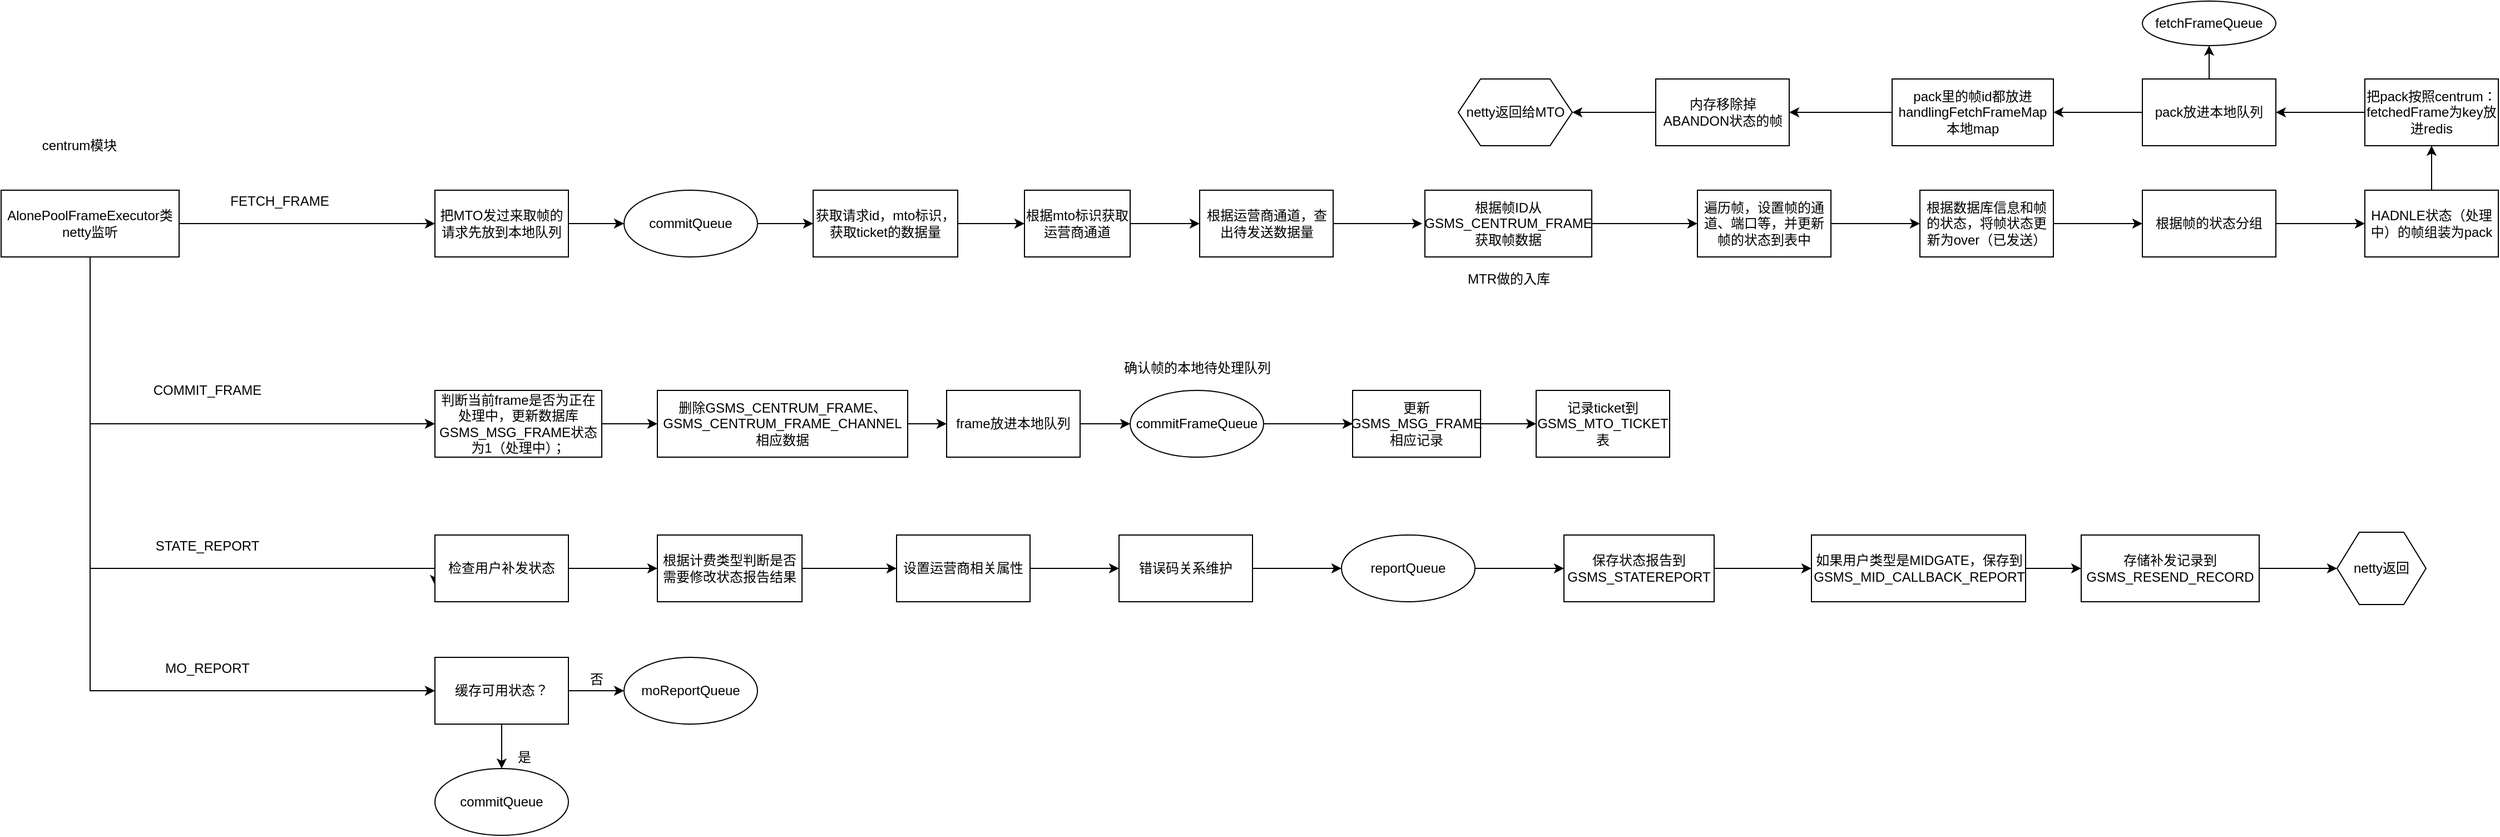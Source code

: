<mxfile version="16.4.11" type="github">
  <diagram id="NArSTjgk6fB1Y-mOn16n" name="第 1 页">
    <mxGraphModel dx="1394" dy="616" grid="1" gridSize="10" guides="1" tooltips="1" connect="1" arrows="1" fold="1" page="1" pageScale="1" pageWidth="827" pageHeight="1169" math="0" shadow="0">
      <root>
        <mxCell id="0" />
        <mxCell id="1" parent="0" />
        <mxCell id="159618QsnPJDQl67N11D-3" value="" style="edgeStyle=orthogonalEdgeStyle;rounded=0;orthogonalLoop=1;jettySize=auto;html=1;" edge="1" parent="1" source="159618QsnPJDQl67N11D-1" target="159618QsnPJDQl67N11D-2">
          <mxGeometry relative="1" as="geometry" />
        </mxCell>
        <mxCell id="159618QsnPJDQl67N11D-41" value="" style="edgeStyle=orthogonalEdgeStyle;rounded=0;orthogonalLoop=1;jettySize=auto;html=1;" edge="1" parent="1" source="159618QsnPJDQl67N11D-1" target="159618QsnPJDQl67N11D-40">
          <mxGeometry relative="1" as="geometry">
            <Array as="points">
              <mxPoint x="120" y="470" />
            </Array>
          </mxGeometry>
        </mxCell>
        <mxCell id="159618QsnPJDQl67N11D-56" style="edgeStyle=orthogonalEdgeStyle;rounded=0;orthogonalLoop=1;jettySize=auto;html=1;entryX=0;entryY=0.75;entryDx=0;entryDy=0;" edge="1" parent="1" source="159618QsnPJDQl67N11D-1" target="159618QsnPJDQl67N11D-54">
          <mxGeometry relative="1" as="geometry">
            <Array as="points">
              <mxPoint x="120" y="600" />
              <mxPoint x="430" y="600" />
            </Array>
          </mxGeometry>
        </mxCell>
        <mxCell id="159618QsnPJDQl67N11D-76" style="edgeStyle=orthogonalEdgeStyle;rounded=0;orthogonalLoop=1;jettySize=auto;html=1;entryX=0;entryY=0.5;entryDx=0;entryDy=0;" edge="1" parent="1" source="159618QsnPJDQl67N11D-1" target="159618QsnPJDQl67N11D-67">
          <mxGeometry relative="1" as="geometry">
            <Array as="points">
              <mxPoint x="120" y="710" />
            </Array>
          </mxGeometry>
        </mxCell>
        <mxCell id="159618QsnPJDQl67N11D-1" value="AlonePoolFrameExecutor类netty监听" style="whiteSpace=wrap;html=1;" vertex="1" parent="1">
          <mxGeometry x="40" y="260" width="160" height="60" as="geometry" />
        </mxCell>
        <mxCell id="159618QsnPJDQl67N11D-6" value="" style="edgeStyle=orthogonalEdgeStyle;rounded=0;orthogonalLoop=1;jettySize=auto;html=1;" edge="1" parent="1" source="159618QsnPJDQl67N11D-2" target="159618QsnPJDQl67N11D-5">
          <mxGeometry relative="1" as="geometry" />
        </mxCell>
        <mxCell id="159618QsnPJDQl67N11D-2" value="把MTO发过来取帧的请求先放到本地队列" style="whiteSpace=wrap;html=1;" vertex="1" parent="1">
          <mxGeometry x="430" y="260" width="120" height="60" as="geometry" />
        </mxCell>
        <mxCell id="159618QsnPJDQl67N11D-4" value="FETCH_FRAME" style="text;html=1;align=center;verticalAlign=middle;resizable=0;points=[];autosize=1;strokeColor=none;fillColor=none;" vertex="1" parent="1">
          <mxGeometry x="240" y="260" width="100" height="20" as="geometry" />
        </mxCell>
        <mxCell id="159618QsnPJDQl67N11D-8" value="" style="edgeStyle=orthogonalEdgeStyle;rounded=0;orthogonalLoop=1;jettySize=auto;html=1;" edge="1" parent="1" source="159618QsnPJDQl67N11D-5" target="159618QsnPJDQl67N11D-7">
          <mxGeometry relative="1" as="geometry" />
        </mxCell>
        <mxCell id="159618QsnPJDQl67N11D-5" value="commitQueue" style="ellipse;whiteSpace=wrap;html=1;" vertex="1" parent="1">
          <mxGeometry x="600" y="260" width="120" height="60" as="geometry" />
        </mxCell>
        <mxCell id="159618QsnPJDQl67N11D-10" value="" style="edgeStyle=orthogonalEdgeStyle;rounded=0;orthogonalLoop=1;jettySize=auto;html=1;" edge="1" parent="1" source="159618QsnPJDQl67N11D-7" target="159618QsnPJDQl67N11D-9">
          <mxGeometry relative="1" as="geometry" />
        </mxCell>
        <mxCell id="159618QsnPJDQl67N11D-7" value="获取请求id，mto标识，获取ticket的数据量" style="whiteSpace=wrap;html=1;" vertex="1" parent="1">
          <mxGeometry x="770" y="260" width="130" height="60" as="geometry" />
        </mxCell>
        <mxCell id="159618QsnPJDQl67N11D-12" value="" style="edgeStyle=orthogonalEdgeStyle;rounded=0;orthogonalLoop=1;jettySize=auto;html=1;" edge="1" parent="1" source="159618QsnPJDQl67N11D-9" target="159618QsnPJDQl67N11D-11">
          <mxGeometry relative="1" as="geometry" />
        </mxCell>
        <mxCell id="159618QsnPJDQl67N11D-9" value="根据mto标识获取运营商通道" style="whiteSpace=wrap;html=1;" vertex="1" parent="1">
          <mxGeometry x="960" y="260" width="95" height="60" as="geometry" />
        </mxCell>
        <mxCell id="159618QsnPJDQl67N11D-14" value="" style="edgeStyle=orthogonalEdgeStyle;rounded=0;orthogonalLoop=1;jettySize=auto;html=1;" edge="1" parent="1" source="159618QsnPJDQl67N11D-11">
          <mxGeometry relative="1" as="geometry">
            <mxPoint x="1317.5" y="290" as="targetPoint" />
          </mxGeometry>
        </mxCell>
        <mxCell id="159618QsnPJDQl67N11D-11" value="根据运营商通道，查出待发送数据量" style="whiteSpace=wrap;html=1;" vertex="1" parent="1">
          <mxGeometry x="1117.5" y="260" width="120" height="60" as="geometry" />
        </mxCell>
        <mxCell id="159618QsnPJDQl67N11D-17" value="" style="edgeStyle=orthogonalEdgeStyle;rounded=0;orthogonalLoop=1;jettySize=auto;html=1;" edge="1" parent="1" source="159618QsnPJDQl67N11D-15" target="159618QsnPJDQl67N11D-16">
          <mxGeometry relative="1" as="geometry" />
        </mxCell>
        <mxCell id="159618QsnPJDQl67N11D-15" value="根据帧ID从GSMS_CENTRUM_FRAME获取帧数据" style="whiteSpace=wrap;html=1;" vertex="1" parent="1">
          <mxGeometry x="1320" y="260" width="150" height="60" as="geometry" />
        </mxCell>
        <mxCell id="159618QsnPJDQl67N11D-22" value="" style="edgeStyle=orthogonalEdgeStyle;rounded=0;orthogonalLoop=1;jettySize=auto;html=1;" edge="1" parent="1" source="159618QsnPJDQl67N11D-16" target="159618QsnPJDQl67N11D-21">
          <mxGeometry relative="1" as="geometry" />
        </mxCell>
        <mxCell id="159618QsnPJDQl67N11D-16" value="遍历帧，设置帧的通道、端口等，并更新帧的状态到表中" style="whiteSpace=wrap;html=1;" vertex="1" parent="1">
          <mxGeometry x="1565" y="260" width="120" height="60" as="geometry" />
        </mxCell>
        <mxCell id="159618QsnPJDQl67N11D-18" value="MTR做的入库" style="text;html=1;align=center;verticalAlign=middle;resizable=0;points=[];autosize=1;strokeColor=none;fillColor=none;" vertex="1" parent="1">
          <mxGeometry x="1350" y="330" width="90" height="20" as="geometry" />
        </mxCell>
        <mxCell id="159618QsnPJDQl67N11D-24" value="" style="edgeStyle=orthogonalEdgeStyle;rounded=0;orthogonalLoop=1;jettySize=auto;html=1;" edge="1" parent="1" source="159618QsnPJDQl67N11D-21" target="159618QsnPJDQl67N11D-23">
          <mxGeometry relative="1" as="geometry" />
        </mxCell>
        <mxCell id="159618QsnPJDQl67N11D-21" value="根据数据库信息和帧的状态，将帧状态更新为over（已发送）" style="whiteSpace=wrap;html=1;" vertex="1" parent="1">
          <mxGeometry x="1765" y="260" width="120" height="60" as="geometry" />
        </mxCell>
        <mxCell id="159618QsnPJDQl67N11D-26" value="" style="edgeStyle=orthogonalEdgeStyle;rounded=0;orthogonalLoop=1;jettySize=auto;html=1;" edge="1" parent="1" source="159618QsnPJDQl67N11D-23" target="159618QsnPJDQl67N11D-25">
          <mxGeometry relative="1" as="geometry" />
        </mxCell>
        <mxCell id="159618QsnPJDQl67N11D-23" value="根据帧的状态分组" style="whiteSpace=wrap;html=1;" vertex="1" parent="1">
          <mxGeometry x="1965" y="260" width="120" height="60" as="geometry" />
        </mxCell>
        <mxCell id="159618QsnPJDQl67N11D-28" value="" style="edgeStyle=orthogonalEdgeStyle;rounded=0;orthogonalLoop=1;jettySize=auto;html=1;" edge="1" parent="1" source="159618QsnPJDQl67N11D-25" target="159618QsnPJDQl67N11D-27">
          <mxGeometry relative="1" as="geometry" />
        </mxCell>
        <mxCell id="159618QsnPJDQl67N11D-25" value="HADNLE状态（处理中）的帧组装为pack" style="whiteSpace=wrap;html=1;" vertex="1" parent="1">
          <mxGeometry x="2165" y="260" width="120" height="60" as="geometry" />
        </mxCell>
        <mxCell id="159618QsnPJDQl67N11D-30" value="" style="edgeStyle=orthogonalEdgeStyle;rounded=0;orthogonalLoop=1;jettySize=auto;html=1;" edge="1" parent="1" source="159618QsnPJDQl67N11D-27" target="159618QsnPJDQl67N11D-29">
          <mxGeometry relative="1" as="geometry" />
        </mxCell>
        <mxCell id="159618QsnPJDQl67N11D-27" value="把pack按照centrum：fetchedFrame为key放进redis" style="whiteSpace=wrap;html=1;" vertex="1" parent="1">
          <mxGeometry x="2165" y="160" width="120" height="60" as="geometry" />
        </mxCell>
        <mxCell id="159618QsnPJDQl67N11D-32" value="" style="edgeStyle=orthogonalEdgeStyle;rounded=0;orthogonalLoop=1;jettySize=auto;html=1;" edge="1" parent="1" source="159618QsnPJDQl67N11D-29" target="159618QsnPJDQl67N11D-31">
          <mxGeometry relative="1" as="geometry" />
        </mxCell>
        <mxCell id="159618QsnPJDQl67N11D-34" value="" style="edgeStyle=orthogonalEdgeStyle;rounded=0;orthogonalLoop=1;jettySize=auto;html=1;" edge="1" parent="1" source="159618QsnPJDQl67N11D-29" target="159618QsnPJDQl67N11D-33">
          <mxGeometry relative="1" as="geometry" />
        </mxCell>
        <mxCell id="159618QsnPJDQl67N11D-29" value="pack放进本地队列" style="whiteSpace=wrap;html=1;" vertex="1" parent="1">
          <mxGeometry x="1965" y="160" width="120" height="60" as="geometry" />
        </mxCell>
        <mxCell id="159618QsnPJDQl67N11D-31" value="fetchFrameQueue" style="ellipse;whiteSpace=wrap;html=1;" vertex="1" parent="1">
          <mxGeometry x="1965" y="90" width="120" height="40" as="geometry" />
        </mxCell>
        <mxCell id="159618QsnPJDQl67N11D-36" value="" style="edgeStyle=orthogonalEdgeStyle;rounded=0;orthogonalLoop=1;jettySize=auto;html=1;" edge="1" parent="1" source="159618QsnPJDQl67N11D-33" target="159618QsnPJDQl67N11D-35">
          <mxGeometry relative="1" as="geometry" />
        </mxCell>
        <mxCell id="159618QsnPJDQl67N11D-33" value="pack里的帧id都放进handlingFetchFrameMap本地map" style="whiteSpace=wrap;html=1;" vertex="1" parent="1">
          <mxGeometry x="1740" y="160" width="145" height="60" as="geometry" />
        </mxCell>
        <mxCell id="159618QsnPJDQl67N11D-38" value="" style="edgeStyle=orthogonalEdgeStyle;rounded=0;orthogonalLoop=1;jettySize=auto;html=1;" edge="1" parent="1" source="159618QsnPJDQl67N11D-35" target="159618QsnPJDQl67N11D-37">
          <mxGeometry relative="1" as="geometry" />
        </mxCell>
        <mxCell id="159618QsnPJDQl67N11D-35" value="内存移除掉ABANDON状态的帧" style="whiteSpace=wrap;html=1;" vertex="1" parent="1">
          <mxGeometry x="1527.5" y="160" width="120" height="60" as="geometry" />
        </mxCell>
        <mxCell id="159618QsnPJDQl67N11D-37" value="netty返回给MTO" style="shape=hexagon;perimeter=hexagonPerimeter2;whiteSpace=wrap;html=1;fixedSize=1;" vertex="1" parent="1">
          <mxGeometry x="1350" y="160" width="102.5" height="60" as="geometry" />
        </mxCell>
        <mxCell id="159618QsnPJDQl67N11D-44" value="" style="edgeStyle=orthogonalEdgeStyle;rounded=0;orthogonalLoop=1;jettySize=auto;html=1;" edge="1" parent="1" source="159618QsnPJDQl67N11D-40" target="159618QsnPJDQl67N11D-43">
          <mxGeometry relative="1" as="geometry" />
        </mxCell>
        <mxCell id="159618QsnPJDQl67N11D-40" value="判断当前frame是否为正在处理中，更新数据库GSMS_MSG_FRAME状态为1（处理中）；" style="whiteSpace=wrap;html=1;" vertex="1" parent="1">
          <mxGeometry x="430" y="440" width="150" height="60" as="geometry" />
        </mxCell>
        <mxCell id="159618QsnPJDQl67N11D-42" value="COMMIT_FRAME" style="text;html=1;align=center;verticalAlign=middle;resizable=0;points=[];autosize=1;strokeColor=none;fillColor=none;" vertex="1" parent="1">
          <mxGeometry x="170" y="430" width="110" height="20" as="geometry" />
        </mxCell>
        <mxCell id="159618QsnPJDQl67N11D-46" value="" style="edgeStyle=orthogonalEdgeStyle;rounded=0;orthogonalLoop=1;jettySize=auto;html=1;" edge="1" parent="1" source="159618QsnPJDQl67N11D-43" target="159618QsnPJDQl67N11D-45">
          <mxGeometry relative="1" as="geometry" />
        </mxCell>
        <mxCell id="159618QsnPJDQl67N11D-43" value="删除GSMS_CENTRUM_FRAME、GSMS_CENTRUM_FRAME_CHANNEL相应数据" style="whiteSpace=wrap;html=1;" vertex="1" parent="1">
          <mxGeometry x="630" y="440" width="225" height="60" as="geometry" />
        </mxCell>
        <mxCell id="159618QsnPJDQl67N11D-48" value="" style="edgeStyle=orthogonalEdgeStyle;rounded=0;orthogonalLoop=1;jettySize=auto;html=1;" edge="1" parent="1" source="159618QsnPJDQl67N11D-45" target="159618QsnPJDQl67N11D-47">
          <mxGeometry relative="1" as="geometry" />
        </mxCell>
        <mxCell id="159618QsnPJDQl67N11D-45" value="frame放进本地队列" style="whiteSpace=wrap;html=1;" vertex="1" parent="1">
          <mxGeometry x="890" y="440" width="120" height="60" as="geometry" />
        </mxCell>
        <mxCell id="159618QsnPJDQl67N11D-51" value="" style="edgeStyle=orthogonalEdgeStyle;rounded=0;orthogonalLoop=1;jettySize=auto;html=1;" edge="1" parent="1" source="159618QsnPJDQl67N11D-47" target="159618QsnPJDQl67N11D-50">
          <mxGeometry relative="1" as="geometry" />
        </mxCell>
        <mxCell id="159618QsnPJDQl67N11D-47" value="commitFrameQueue" style="ellipse;whiteSpace=wrap;html=1;" vertex="1" parent="1">
          <mxGeometry x="1055" y="440" width="120" height="60" as="geometry" />
        </mxCell>
        <mxCell id="159618QsnPJDQl67N11D-49" value="确认帧的本地待处理队列" style="text;html=1;align=center;verticalAlign=middle;resizable=0;points=[];autosize=1;strokeColor=none;fillColor=none;" vertex="1" parent="1">
          <mxGeometry x="1040" y="410" width="150" height="20" as="geometry" />
        </mxCell>
        <mxCell id="159618QsnPJDQl67N11D-53" value="" style="edgeStyle=orthogonalEdgeStyle;rounded=0;orthogonalLoop=1;jettySize=auto;html=1;" edge="1" parent="1" source="159618QsnPJDQl67N11D-50" target="159618QsnPJDQl67N11D-52">
          <mxGeometry relative="1" as="geometry" />
        </mxCell>
        <mxCell id="159618QsnPJDQl67N11D-50" value="更新GSMS_MSG_FRAME相应记录" style="whiteSpace=wrap;html=1;" vertex="1" parent="1">
          <mxGeometry x="1255" y="440" width="115" height="60" as="geometry" />
        </mxCell>
        <mxCell id="159618QsnPJDQl67N11D-52" value="记录ticket到GSMS_MTO_TICKET表" style="whiteSpace=wrap;html=1;" vertex="1" parent="1">
          <mxGeometry x="1420" y="440" width="120" height="60" as="geometry" />
        </mxCell>
        <mxCell id="159618QsnPJDQl67N11D-58" value="" style="edgeStyle=orthogonalEdgeStyle;rounded=0;orthogonalLoop=1;jettySize=auto;html=1;" edge="1" parent="1" source="159618QsnPJDQl67N11D-54" target="159618QsnPJDQl67N11D-57">
          <mxGeometry relative="1" as="geometry" />
        </mxCell>
        <mxCell id="159618QsnPJDQl67N11D-54" value="检查用户补发状态" style="whiteSpace=wrap;html=1;" vertex="1" parent="1">
          <mxGeometry x="430" y="570" width="120" height="60" as="geometry" />
        </mxCell>
        <mxCell id="159618QsnPJDQl67N11D-60" value="" style="edgeStyle=orthogonalEdgeStyle;rounded=0;orthogonalLoop=1;jettySize=auto;html=1;" edge="1" parent="1" source="159618QsnPJDQl67N11D-57" target="159618QsnPJDQl67N11D-59">
          <mxGeometry relative="1" as="geometry" />
        </mxCell>
        <mxCell id="159618QsnPJDQl67N11D-57" value="根据计费类型判断是否需要修改状态报告结果" style="whiteSpace=wrap;html=1;" vertex="1" parent="1">
          <mxGeometry x="630" y="570" width="130" height="60" as="geometry" />
        </mxCell>
        <mxCell id="159618QsnPJDQl67N11D-62" value="" style="edgeStyle=orthogonalEdgeStyle;rounded=0;orthogonalLoop=1;jettySize=auto;html=1;" edge="1" parent="1" source="159618QsnPJDQl67N11D-59" target="159618QsnPJDQl67N11D-61">
          <mxGeometry relative="1" as="geometry" />
        </mxCell>
        <mxCell id="159618QsnPJDQl67N11D-59" value="设置运营商相关属性" style="whiteSpace=wrap;html=1;" vertex="1" parent="1">
          <mxGeometry x="845" y="570" width="120" height="60" as="geometry" />
        </mxCell>
        <mxCell id="159618QsnPJDQl67N11D-64" value="" style="edgeStyle=orthogonalEdgeStyle;rounded=0;orthogonalLoop=1;jettySize=auto;html=1;" edge="1" parent="1" source="159618QsnPJDQl67N11D-61" target="159618QsnPJDQl67N11D-63">
          <mxGeometry relative="1" as="geometry" />
        </mxCell>
        <mxCell id="159618QsnPJDQl67N11D-61" value="错误码关系维护" style="whiteSpace=wrap;html=1;" vertex="1" parent="1">
          <mxGeometry x="1045" y="570" width="120" height="60" as="geometry" />
        </mxCell>
        <mxCell id="159618QsnPJDQl67N11D-79" value="" style="edgeStyle=orthogonalEdgeStyle;rounded=0;orthogonalLoop=1;jettySize=auto;html=1;" edge="1" parent="1" source="159618QsnPJDQl67N11D-63" target="159618QsnPJDQl67N11D-78">
          <mxGeometry relative="1" as="geometry" />
        </mxCell>
        <mxCell id="159618QsnPJDQl67N11D-63" value="reportQueue" style="ellipse;whiteSpace=wrap;html=1;" vertex="1" parent="1">
          <mxGeometry x="1245" y="570" width="120" height="60" as="geometry" />
        </mxCell>
        <mxCell id="159618QsnPJDQl67N11D-66" value="STATE_REPORT" style="text;html=1;align=center;verticalAlign=middle;resizable=0;points=[];autosize=1;strokeColor=none;fillColor=none;" vertex="1" parent="1">
          <mxGeometry x="170" y="570" width="110" height="20" as="geometry" />
        </mxCell>
        <mxCell id="159618QsnPJDQl67N11D-71" value="" style="edgeStyle=orthogonalEdgeStyle;rounded=0;orthogonalLoop=1;jettySize=auto;html=1;" edge="1" parent="1" source="159618QsnPJDQl67N11D-67" target="159618QsnPJDQl67N11D-70">
          <mxGeometry relative="1" as="geometry" />
        </mxCell>
        <mxCell id="159618QsnPJDQl67N11D-73" value="" style="edgeStyle=orthogonalEdgeStyle;rounded=0;orthogonalLoop=1;jettySize=auto;html=1;" edge="1" parent="1" source="159618QsnPJDQl67N11D-67" target="159618QsnPJDQl67N11D-72">
          <mxGeometry relative="1" as="geometry" />
        </mxCell>
        <mxCell id="159618QsnPJDQl67N11D-67" value="缓存可用状态？" style="whiteSpace=wrap;html=1;" vertex="1" parent="1">
          <mxGeometry x="430" y="680" width="120" height="60" as="geometry" />
        </mxCell>
        <mxCell id="159618QsnPJDQl67N11D-70" value="moReportQueue" style="ellipse;whiteSpace=wrap;html=1;" vertex="1" parent="1">
          <mxGeometry x="600" y="680" width="120" height="60" as="geometry" />
        </mxCell>
        <mxCell id="159618QsnPJDQl67N11D-72" value="commitQueue" style="ellipse;whiteSpace=wrap;html=1;" vertex="1" parent="1">
          <mxGeometry x="430" y="780" width="120" height="60" as="geometry" />
        </mxCell>
        <mxCell id="159618QsnPJDQl67N11D-74" value="是" style="text;html=1;align=center;verticalAlign=middle;resizable=0;points=[];autosize=1;strokeColor=none;fillColor=none;" vertex="1" parent="1">
          <mxGeometry x="495" y="760" width="30" height="20" as="geometry" />
        </mxCell>
        <mxCell id="159618QsnPJDQl67N11D-75" value="否" style="text;html=1;align=center;verticalAlign=middle;resizable=0;points=[];autosize=1;strokeColor=none;fillColor=none;" vertex="1" parent="1">
          <mxGeometry x="560" y="690" width="30" height="20" as="geometry" />
        </mxCell>
        <mxCell id="159618QsnPJDQl67N11D-77" value="MO_REPORT" style="text;html=1;align=center;verticalAlign=middle;resizable=0;points=[];autosize=1;strokeColor=none;fillColor=none;" vertex="1" parent="1">
          <mxGeometry x="180" y="680" width="90" height="20" as="geometry" />
        </mxCell>
        <mxCell id="159618QsnPJDQl67N11D-81" value="" style="edgeStyle=orthogonalEdgeStyle;rounded=0;orthogonalLoop=1;jettySize=auto;html=1;" edge="1" parent="1" source="159618QsnPJDQl67N11D-78" target="159618QsnPJDQl67N11D-80">
          <mxGeometry relative="1" as="geometry" />
        </mxCell>
        <mxCell id="159618QsnPJDQl67N11D-78" value="保存状态报告到GSMS_STATEREPORT" style="whiteSpace=wrap;html=1;" vertex="1" parent="1">
          <mxGeometry x="1445" y="570" width="135" height="60" as="geometry" />
        </mxCell>
        <mxCell id="159618QsnPJDQl67N11D-83" value="" style="edgeStyle=orthogonalEdgeStyle;rounded=0;orthogonalLoop=1;jettySize=auto;html=1;" edge="1" parent="1" source="159618QsnPJDQl67N11D-80" target="159618QsnPJDQl67N11D-82">
          <mxGeometry relative="1" as="geometry" />
        </mxCell>
        <mxCell id="159618QsnPJDQl67N11D-80" value="如果用户类型是MIDGATE，保存到GSMS_MID_CALLBACK_REPORT" style="whiteSpace=wrap;html=1;" vertex="1" parent="1">
          <mxGeometry x="1667.5" y="570" width="192.5" height="60" as="geometry" />
        </mxCell>
        <mxCell id="159618QsnPJDQl67N11D-86" value="" style="edgeStyle=orthogonalEdgeStyle;rounded=0;orthogonalLoop=1;jettySize=auto;html=1;" edge="1" parent="1" source="159618QsnPJDQl67N11D-82" target="159618QsnPJDQl67N11D-85">
          <mxGeometry relative="1" as="geometry" />
        </mxCell>
        <mxCell id="159618QsnPJDQl67N11D-82" value="存储补发记录到GSMS_RESEND_RECORD" style="whiteSpace=wrap;html=1;" vertex="1" parent="1">
          <mxGeometry x="1910" y="570" width="160" height="60" as="geometry" />
        </mxCell>
        <mxCell id="159618QsnPJDQl67N11D-84" value="centrum模块" style="text;html=1;align=center;verticalAlign=middle;resizable=0;points=[];autosize=1;strokeColor=none;fillColor=none;" vertex="1" parent="1">
          <mxGeometry x="70" y="210" width="80" height="20" as="geometry" />
        </mxCell>
        <mxCell id="159618QsnPJDQl67N11D-85" value="netty返回" style="shape=hexagon;perimeter=hexagonPerimeter2;whiteSpace=wrap;html=1;fixedSize=1;" vertex="1" parent="1">
          <mxGeometry x="2140" y="567.5" width="80" height="65" as="geometry" />
        </mxCell>
      </root>
    </mxGraphModel>
  </diagram>
</mxfile>
